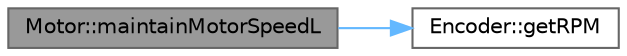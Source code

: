 digraph "Motor::maintainMotorSpeedL"
{
 // LATEX_PDF_SIZE
  bgcolor="transparent";
  edge [fontname=Helvetica,fontsize=10,labelfontname=Helvetica,labelfontsize=10];
  node [fontname=Helvetica,fontsize=10,shape=box,height=0.2,width=0.4];
  rankdir="LR";
  Node1 [id="Node000001",label="Motor::maintainMotorSpeedL",height=0.2,width=0.4,color="gray40", fillcolor="grey60", style="filled", fontcolor="black",tooltip="Adjusts the duty cycle of the motor to maintain a certain speed."];
  Node1 -> Node2 [id="edge1_Node000001_Node000002",color="steelblue1",style="solid",tooltip=" "];
  Node2 [id="Node000002",label="Encoder::getRPM",height=0.2,width=0.4,color="grey40", fillcolor="white", style="filled",URL="$class_encoder.html#ae2b46459640a0076dac3c3db09f632e0",tooltip="Returns the RPM of the encoder."];
}
